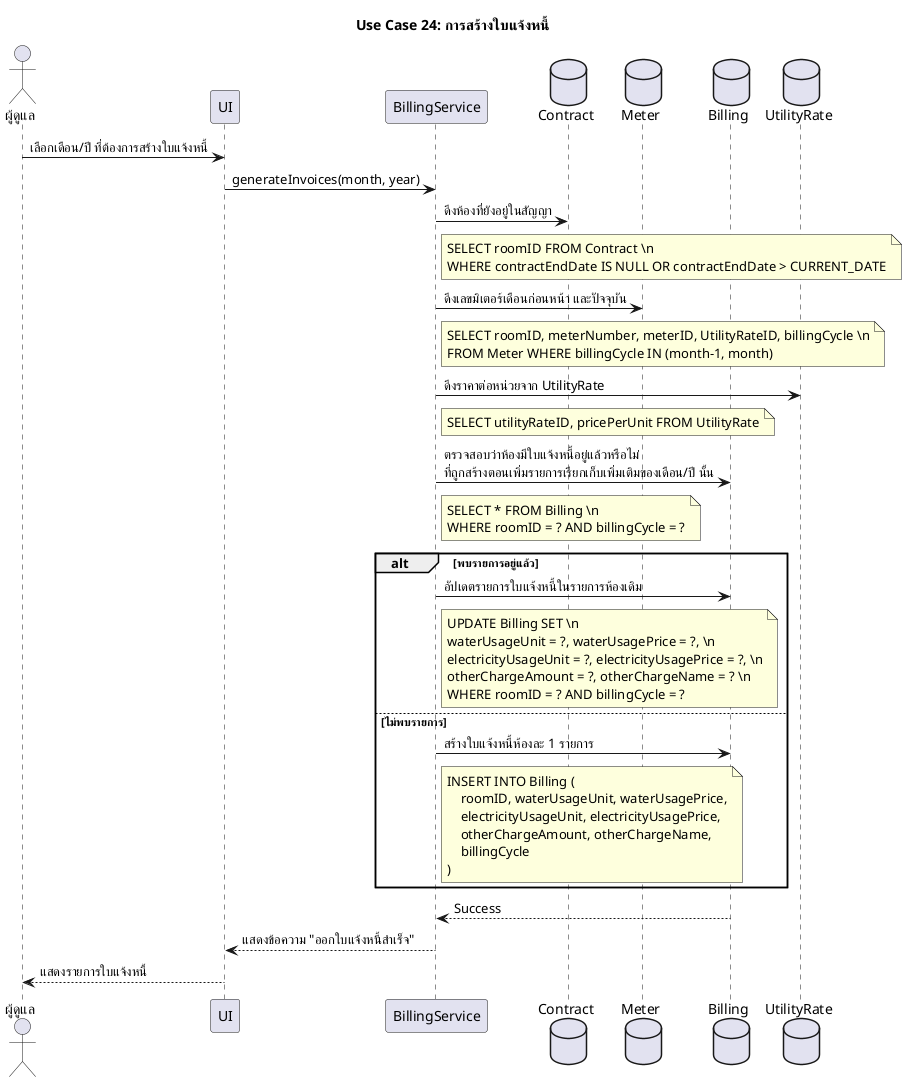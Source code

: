 @startuml Use Case 24: การสร้างใบแจ้งหนี้
skinparam defaultFontName "TH Sarabun New"
title Use Case 24: การสร้างใบแจ้งหนี้

actor "ผู้ดูแล" as Admin
participant "UI" as UI
participant "BillingService" as BillingSvc
database "Contract" as ContractDB
database "Meter" as MeterDB
database "Billing" as BillingDB
database "UtilityRate" as RateDB

Admin -> UI : เลือกเดือน/ปี ที่ต้องการสร้างใบแจ้งหนี้
UI -> BillingSvc : generateInvoices(month, year)

BillingSvc -> ContractDB : ดึงห้องที่ยังอยู่ในสัญญา
note right of BillingSvc
SELECT roomID FROM Contract \n
WHERE contractEndDate IS NULL OR contractEndDate > CURRENT_DATE
end note

BillingSvc -> MeterDB : ดึงเลขมิเตอร์เดือนก่อนหน้า และปัจจุบัน
note right of BillingSvc
SELECT roomID, meterNumber, meterID, UtilityRateID, billingCycle \n
FROM Meter WHERE billingCycle IN (month-1, month)
end note

BillingSvc -> RateDB : ดึงราคาต่อหน่วยจาก UtilityRate
note right of BillingSvc
SELECT utilityRateID, pricePerUnit FROM UtilityRate
end note


BillingSvc -> BillingDB : ตรวจสอบว่าห้องมีใบแจ้งหนี้อยู่แล้วหรือไม่ \nที่ถูกสร้างตอนเพิ่มรายการเรียกเก็บเพิ่มเติมของเดือน/ปี นั้น
note right of BillingSvc
SELECT * FROM Billing \n
WHERE roomID = ? AND billingCycle = ?
end note

alt พบรายการอยู่แล้ว
    BillingSvc -> BillingDB : อัปเดตรายการใบแจ้งหนี้ในรายการห้องเดิม
    note right of BillingSvc
    UPDATE Billing SET \n
    waterUsageUnit = ?, waterUsagePrice = ?, \n
    electricityUsageUnit = ?, electricityUsagePrice = ?, \n
    otherChargeAmount = ?, otherChargeName = ? \n
    WHERE roomID = ? AND billingCycle = ?
    end note
else ไม่พบรายการ
    BillingSvc -> BillingDB : สร้างใบแจ้งหนี้ห้องละ 1 รายการ
    note right of BillingSvc
    INSERT INTO Billing (
        roomID, waterUsageUnit, waterUsagePrice,
        electricityUsageUnit, electricityUsagePrice,
        otherChargeAmount, otherChargeName,
        billingCycle
    )
    end note
end


BillingDB --> BillingSvc : Success
BillingSvc --> UI : แสดงข้อความ "ออกใบแจ้งหนี้สำเร็จ"
UI --> Admin : แสดงรายการใบแจ้งหนี้